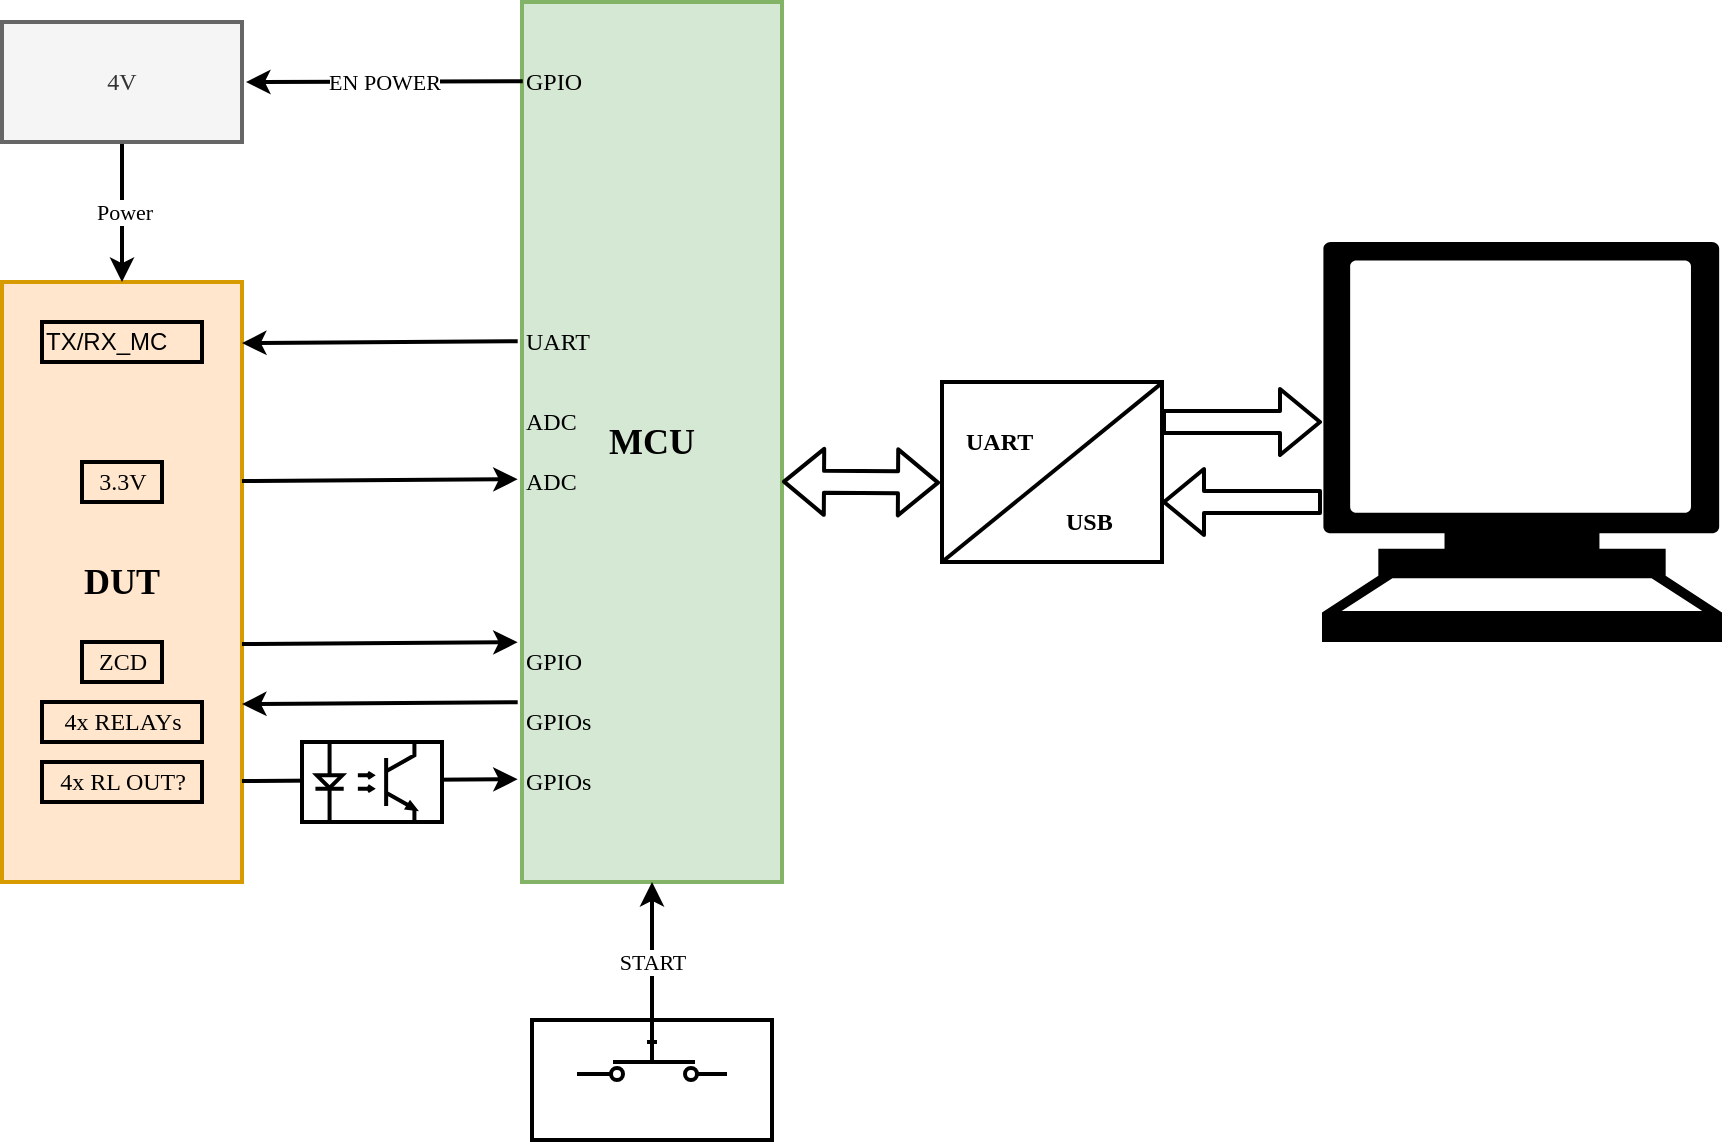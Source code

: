 <mxfile version="12.2.2" type="github" pages="1">
  <diagram id="vwQviOi1Pnr1UkrKsVz1" name="Page-1">
    <mxGraphModel dx="1026" dy="559" grid="1" gridSize="10" guides="1" tooltips="1" connect="1" arrows="1" fold="1" page="1" pageScale="1" pageWidth="1100" pageHeight="850" math="0" shadow="0">
      <root>
        <mxCell id="0"/>
        <mxCell id="1" parent="0"/>
        <mxCell id="fd46tZJoOYs0raiZj1ka-7" value="" style="rounded=0;whiteSpace=wrap;html=1;strokeWidth=2;fontFamily=Verdana;" parent="1" vertex="1">
          <mxGeometry x="405" y="629" width="120" height="60" as="geometry"/>
        </mxCell>
        <mxCell id="k2AahK0M1OR1CV_bx5RK-2" value="&lt;font style=&quot;font-size: 18px&quot;&gt;&lt;b&gt;MCU&lt;/b&gt;&lt;/font&gt;" style="rounded=0;whiteSpace=wrap;html=1;fillColor=#d5e8d4;strokeColor=#82b366;fontFamily=Verdana;strokeWidth=2;" parent="1" vertex="1">
          <mxGeometry x="400" y="120" width="130" height="440" as="geometry"/>
        </mxCell>
        <mxCell id="k2AahK0M1OR1CV_bx5RK-3" value="EN POWER" style="endArrow=classic;html=1;exitX=0.003;exitY=0.09;exitDx=0;exitDy=0;exitPerimeter=0;fontFamily=Verdana;strokeWidth=2;" parent="1" source="k2AahK0M1OR1CV_bx5RK-2" edge="1">
          <mxGeometry width="50" height="50" relative="1" as="geometry">
            <mxPoint x="140" y="170" as="sourcePoint"/>
            <mxPoint x="262" y="160" as="targetPoint"/>
          </mxGeometry>
        </mxCell>
        <mxCell id="k2AahK0M1OR1CV_bx5RK-6" value="&lt;font style=&quot;font-size: 18px&quot;&gt;&lt;b&gt;DUT&lt;/b&gt;&lt;/font&gt;" style="rounded=0;whiteSpace=wrap;html=1;fillColor=#ffe6cc;strokeColor=#d79b00;fontFamily=Verdana;strokeWidth=2;" parent="1" vertex="1">
          <mxGeometry x="140" y="260" width="120" height="300" as="geometry"/>
        </mxCell>
        <mxCell id="k2AahK0M1OR1CV_bx5RK-15" value="UART" style="text;html=1;resizable=0;points=[];autosize=1;align=left;verticalAlign=top;spacingTop=-4;fontFamily=Verdana;strokeWidth=2;" parent="1" vertex="1">
          <mxGeometry x="400" y="280" width="50" height="20" as="geometry"/>
        </mxCell>
        <mxCell id="k2AahK0M1OR1CV_bx5RK-18" value="ADC" style="text;html=1;resizable=0;points=[];autosize=1;align=left;verticalAlign=top;spacingTop=-4;fontFamily=Verdana;strokeWidth=2;" parent="1" vertex="1">
          <mxGeometry x="400" y="320" width="40" height="20" as="geometry"/>
        </mxCell>
        <mxCell id="k2AahK0M1OR1CV_bx5RK-19" value="3.3V" style="text;html=1;resizable=0;points=[];autosize=1;align=center;verticalAlign=top;spacingTop=-4;rounded=0;fillColor=none;strokeColor=#000000;fontFamily=Verdana;strokeWidth=2;" parent="1" vertex="1">
          <mxGeometry x="180" y="350" width="40" height="20" as="geometry"/>
        </mxCell>
        <mxCell id="k2AahK0M1OR1CV_bx5RK-20" value="" style="endArrow=classic;html=1;entryX=-0.018;entryY=0.342;entryDx=0;entryDy=0;entryPerimeter=0;fontFamily=Verdana;strokeWidth=2;" parent="1" edge="1">
          <mxGeometry width="50" height="50" relative="1" as="geometry">
            <mxPoint x="260" y="359.5" as="sourcePoint"/>
            <mxPoint x="397.84" y="358.62" as="targetPoint"/>
          </mxGeometry>
        </mxCell>
        <mxCell id="k2AahK0M1OR1CV_bx5RK-21" value="ADC" style="text;html=1;resizable=0;points=[];autosize=1;align=left;verticalAlign=top;spacingTop=-4;fontFamily=Verdana;strokeWidth=2;" parent="1" vertex="1">
          <mxGeometry x="400" y="350" width="40" height="20" as="geometry"/>
        </mxCell>
        <mxCell id="k2AahK0M1OR1CV_bx5RK-22" value="ZCD" style="text;html=1;resizable=0;points=[];autosize=1;align=center;verticalAlign=top;spacingTop=-4;rounded=0;fillColor=none;strokeColor=#000000;fontFamily=Verdana;strokeWidth=2;" parent="1" vertex="1">
          <mxGeometry x="180" y="440" width="40" height="20" as="geometry"/>
        </mxCell>
        <mxCell id="k2AahK0M1OR1CV_bx5RK-23" value="" style="endArrow=classic;html=1;entryX=-0.018;entryY=0.342;entryDx=0;entryDy=0;entryPerimeter=0;fontFamily=Verdana;strokeWidth=2;" parent="1" edge="1">
          <mxGeometry width="50" height="50" relative="1" as="geometry">
            <mxPoint x="260" y="441" as="sourcePoint"/>
            <mxPoint x="397.84" y="440.12" as="targetPoint"/>
          </mxGeometry>
        </mxCell>
        <mxCell id="k2AahK0M1OR1CV_bx5RK-24" value="GPIO" style="text;html=1;resizable=0;points=[];autosize=1;align=left;verticalAlign=top;spacingTop=-4;fontFamily=Verdana;strokeWidth=2;" parent="1" vertex="1">
          <mxGeometry x="400" y="440" width="50" height="20" as="geometry"/>
        </mxCell>
        <mxCell id="k2AahK0M1OR1CV_bx5RK-25" value="4x RELAYs" style="text;html=1;resizable=0;points=[];autosize=1;align=center;verticalAlign=top;spacingTop=-4;rounded=0;fillColor=none;strokeColor=#000000;fontFamily=Verdana;strokeWidth=2;" parent="1" vertex="1">
          <mxGeometry x="160" y="470" width="80" height="20" as="geometry"/>
        </mxCell>
        <mxCell id="k2AahK0M1OR1CV_bx5RK-26" value="" style="endArrow=classic;html=1;entryX=-0.018;entryY=0.342;entryDx=0;entryDy=0;entryPerimeter=0;fontFamily=Verdana;strokeWidth=2;" parent="1" edge="1">
          <mxGeometry width="50" height="50" relative="1" as="geometry">
            <mxPoint x="397.84" y="470.12" as="sourcePoint"/>
            <mxPoint x="260" y="471" as="targetPoint"/>
          </mxGeometry>
        </mxCell>
        <mxCell id="k2AahK0M1OR1CV_bx5RK-27" value="GPIOs" style="text;html=1;resizable=0;points=[];autosize=1;align=left;verticalAlign=top;spacingTop=-4;fontFamily=Verdana;strokeWidth=2;" parent="1" vertex="1">
          <mxGeometry x="400" y="470" width="50" height="20" as="geometry"/>
        </mxCell>
        <mxCell id="k2AahK0M1OR1CV_bx5RK-28" value="4x RL OUT?" style="text;html=1;resizable=0;points=[];autosize=1;align=center;verticalAlign=top;spacingTop=-4;rounded=0;fillColor=none;strokeColor=#000000;fontFamily=Verdana;strokeWidth=2;" parent="1" vertex="1">
          <mxGeometry x="160" y="500" width="80" height="20" as="geometry"/>
        </mxCell>
        <mxCell id="k2AahK0M1OR1CV_bx5RK-29" value="" style="endArrow=classic;html=1;entryX=-0.018;entryY=0.342;entryDx=0;entryDy=0;entryPerimeter=0;fontFamily=Verdana;strokeWidth=2;" parent="1" edge="1">
          <mxGeometry width="50" height="50" relative="1" as="geometry">
            <mxPoint x="260" y="509.5" as="sourcePoint"/>
            <mxPoint x="397.84" y="508.62" as="targetPoint"/>
          </mxGeometry>
        </mxCell>
        <mxCell id="k2AahK0M1OR1CV_bx5RK-30" value="GPIOs" style="text;html=1;resizable=0;points=[];autosize=1;align=left;verticalAlign=top;spacingTop=-4;fontFamily=Verdana;strokeWidth=2;" parent="1" vertex="1">
          <mxGeometry x="400" y="500" width="50" height="20" as="geometry"/>
        </mxCell>
        <mxCell id="k2AahK0M1OR1CV_bx5RK-33" value="" style="rounded=0;whiteSpace=wrap;html=1;strokeColor=#000000;fillColor=none;align=center;fontFamily=Verdana;strokeWidth=2;" parent="1" vertex="1">
          <mxGeometry x="610" y="310" width="110" height="90" as="geometry"/>
        </mxCell>
        <mxCell id="k2AahK0M1OR1CV_bx5RK-34" value="" style="endArrow=none;html=1;entryX=0.996;entryY=0.009;entryDx=0;entryDy=0;entryPerimeter=0;fontFamily=Verdana;strokeWidth=2;" parent="1" target="k2AahK0M1OR1CV_bx5RK-33" edge="1">
          <mxGeometry width="50" height="50" relative="1" as="geometry">
            <mxPoint x="610" y="400" as="sourcePoint"/>
            <mxPoint x="660" y="350" as="targetPoint"/>
          </mxGeometry>
        </mxCell>
        <mxCell id="k2AahK0M1OR1CV_bx5RK-35" value="UART" style="text;html=1;resizable=0;points=[];autosize=1;align=left;verticalAlign=top;spacingTop=-4;fontStyle=1;fontFamily=Verdana;strokeWidth=2;" parent="1" vertex="1">
          <mxGeometry x="620" y="330" width="50" height="20" as="geometry"/>
        </mxCell>
        <mxCell id="k2AahK0M1OR1CV_bx5RK-36" value="USB" style="text;html=1;resizable=0;points=[];autosize=1;align=left;verticalAlign=top;spacingTop=-4;fontStyle=1;fontFamily=Verdana;strokeWidth=2;" parent="1" vertex="1">
          <mxGeometry x="670" y="370" width="40" height="20" as="geometry"/>
        </mxCell>
        <mxCell id="k2AahK0M1OR1CV_bx5RK-37" value="" style="shape=mxgraph.signs.tech.computer;html=1;fillColor=#000000;strokeColor=none;verticalLabelPosition=bottom;verticalAlign=top;align=center;rounded=0;fontFamily=Verdana;strokeWidth=2;" parent="1" vertex="1">
          <mxGeometry x="800" y="240" width="200" height="200" as="geometry"/>
        </mxCell>
        <mxCell id="k2AahK0M1OR1CV_bx5RK-38" value="" style="shape=flexArrow;endArrow=classic;html=1;entryX=0;entryY=0.45;entryDx=0;entryDy=0;entryPerimeter=0;fontFamily=Verdana;strokeWidth=2;" parent="1" target="k2AahK0M1OR1CV_bx5RK-37" edge="1">
          <mxGeometry width="50" height="50" relative="1" as="geometry">
            <mxPoint x="720" y="330" as="sourcePoint"/>
            <mxPoint x="780" y="330" as="targetPoint"/>
          </mxGeometry>
        </mxCell>
        <mxCell id="k2AahK0M1OR1CV_bx5RK-39" value="" style="shape=flexArrow;endArrow=classic;html=1;entryX=0;entryY=0.45;entryDx=0;entryDy=0;entryPerimeter=0;fontFamily=Verdana;strokeWidth=2;" parent="1" edge="1">
          <mxGeometry width="50" height="50" relative="1" as="geometry">
            <mxPoint x="800" y="370" as="sourcePoint"/>
            <mxPoint x="720" y="370" as="targetPoint"/>
          </mxGeometry>
        </mxCell>
        <mxCell id="k2AahK0M1OR1CV_bx5RK-40" value="" style="shape=flexArrow;endArrow=classic;startArrow=classic;html=1;entryX=-0.009;entryY=0.559;entryDx=0;entryDy=0;entryPerimeter=0;exitX=1;exitY=0.545;exitDx=0;exitDy=0;exitPerimeter=0;fontFamily=Verdana;strokeWidth=2;" parent="1" source="k2AahK0M1OR1CV_bx5RK-2" target="k2AahK0M1OR1CV_bx5RK-33" edge="1">
          <mxGeometry width="50" height="50" relative="1" as="geometry">
            <mxPoint x="553" y="355" as="sourcePoint"/>
            <mxPoint x="610" y="350" as="targetPoint"/>
          </mxGeometry>
        </mxCell>
        <mxCell id="fd46tZJoOYs0raiZj1ka-2" value="GPIO" style="text;html=1;resizable=0;points=[];autosize=1;align=left;verticalAlign=top;spacingTop=-4;fontFamily=Verdana;strokeWidth=2;" parent="1" vertex="1">
          <mxGeometry x="400" y="150" width="50" height="20" as="geometry"/>
        </mxCell>
        <mxCell id="fd46tZJoOYs0raiZj1ka-5" value="START" style="edgeStyle=orthogonalEdgeStyle;rounded=0;orthogonalLoop=1;jettySize=auto;html=1;strokeWidth=2;fontFamily=Verdana;" parent="1" source="fd46tZJoOYs0raiZj1ka-4" target="k2AahK0M1OR1CV_bx5RK-2" edge="1">
          <mxGeometry relative="1" as="geometry"/>
        </mxCell>
        <mxCell id="fd46tZJoOYs0raiZj1ka-4" value="" style="pointerEvents=1;verticalLabelPosition=bottom;shadow=0;dashed=0;align=center;html=1;verticalAlign=top;shape=mxgraph.electrical.electro-mechanical.push_switch_no;strokeWidth=2;fontFamily=Verdana;" parent="1" vertex="1">
          <mxGeometry x="427.5" y="640" width="75" height="19" as="geometry"/>
        </mxCell>
        <mxCell id="fd46tZJoOYs0raiZj1ka-9" value="" style="verticalLabelPosition=bottom;shadow=0;dashed=0;align=center;fillColor=#ffffff;html=1;verticalAlign=top;strokeWidth=2;shape=mxgraph.electrical.opto_electronics.opto-coupler;fontFamily=Verdana;" parent="1" vertex="1">
          <mxGeometry x="290" y="490" width="70" height="40" as="geometry"/>
        </mxCell>
        <mxCell id="EXfrNlrTUUlx0gC5OtA2-2" value="Power" style="edgeStyle=orthogonalEdgeStyle;rounded=0;orthogonalLoop=1;jettySize=auto;html=1;fontFamily=Verdana;strokeWidth=2;" edge="1" parent="1" source="EXfrNlrTUUlx0gC5OtA2-3">
          <mxGeometry relative="1" as="geometry">
            <mxPoint x="200" y="260" as="targetPoint"/>
          </mxGeometry>
        </mxCell>
        <mxCell id="EXfrNlrTUUlx0gC5OtA2-3" value="4V" style="rounded=0;whiteSpace=wrap;html=1;fillColor=#f5f5f5;strokeColor=#666666;fontColor=#333333;fontFamily=Verdana;strokeWidth=2;" vertex="1" parent="1">
          <mxGeometry x="140" y="130" width="120" height="60" as="geometry"/>
        </mxCell>
        <mxCell id="EXfrNlrTUUlx0gC5OtA2-4" value="" style="endArrow=classic;html=1;entryX=-0.018;entryY=0.342;entryDx=0;entryDy=0;entryPerimeter=0;fontFamily=Verdana;strokeWidth=2;" edge="1" parent="1">
          <mxGeometry width="50" height="50" relative="1" as="geometry">
            <mxPoint x="397.84" y="289.62" as="sourcePoint"/>
            <mxPoint x="260" y="290.5" as="targetPoint"/>
          </mxGeometry>
        </mxCell>
        <mxCell id="EXfrNlrTUUlx0gC5OtA2-5" value="TX/RX_MC" style="text;html=1;resizable=0;points=[];autosize=1;align=left;verticalAlign=top;spacingTop=-4;strokeColor=#000000;strokeWidth=2;" vertex="1" parent="1">
          <mxGeometry x="160" y="280" width="80" height="20" as="geometry"/>
        </mxCell>
      </root>
    </mxGraphModel>
  </diagram>
</mxfile>
